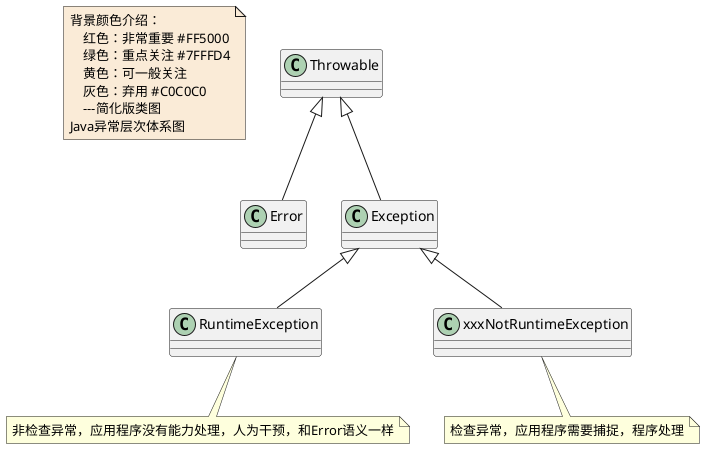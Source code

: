 @startuml

note  as N1 #FAEBD7
    背景颜色介绍：
        红色：非常重要 #FF5000
        绿色：重点关注 #7FFFD4
        黄色：可一般关注
        灰色：弃用 #C0C0C0
        ---简化版类图
    Java异常层次体系图
end note

class Throwable
class Error
class Exception
class RuntimeException
note bottom : 非检查异常，应用程序没有能力处理，人为干预，和Error语义一样
class xxxNotRuntimeException
note bottom : 检查异常，应用程序需要捕捉，程序处理



Exception <|-- RuntimeException
Exception <|-- xxxNotRuntimeException

Throwable <|-- Error
Throwable <|-- Exception

@enduml